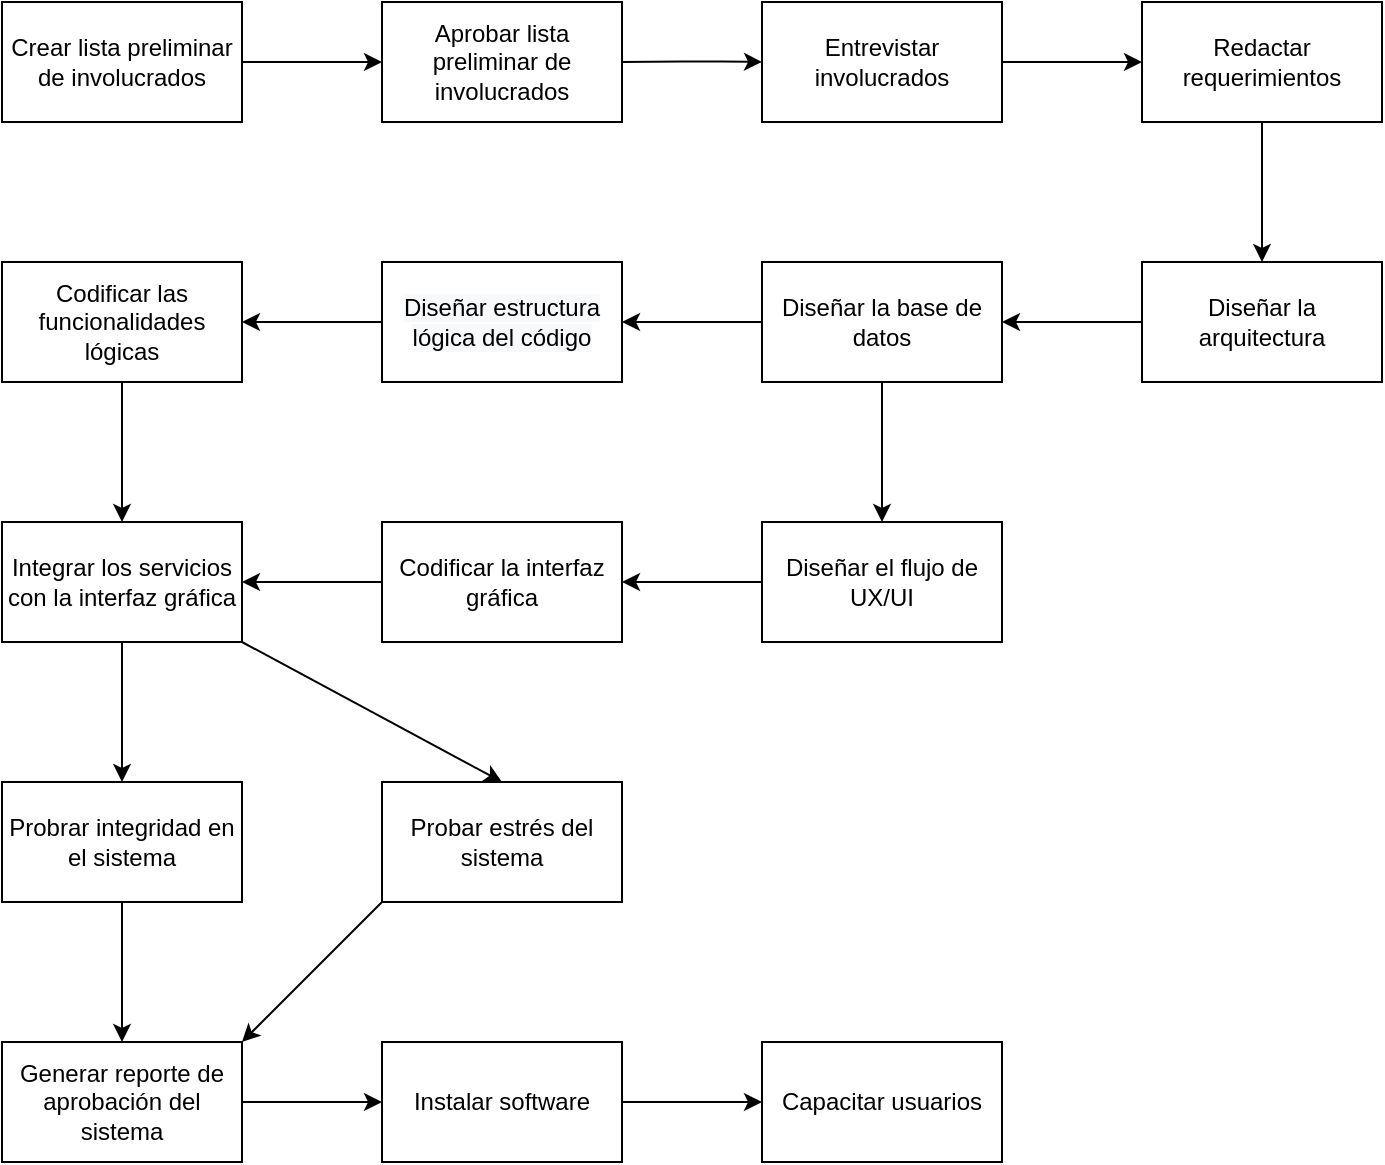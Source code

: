 <mxfile version="14.5.1" type="github">
  <diagram id="Rg3e9slVh4RdcCP7ZYgF" name="Page-1">
    <mxGraphModel dx="1293" dy="622" grid="1" gridSize="10" guides="1" tooltips="1" connect="1" arrows="1" fold="1" page="1" pageScale="1" pageWidth="827" pageHeight="1169" math="0" shadow="0">
      <root>
        <mxCell id="0" />
        <mxCell id="1" parent="0" />
        <mxCell id="PnlgcQSMIC5XuG6z7Pq7-1" value="Crear lista preliminar de involucrados&lt;br&gt;" style="rounded=0;whiteSpace=wrap;html=1;" vertex="1" parent="1">
          <mxGeometry x="40" y="40" width="120" height="60" as="geometry" />
        </mxCell>
        <mxCell id="PnlgcQSMIC5XuG6z7Pq7-2" value="Aprobar lista preliminar de involucrados" style="rounded=0;whiteSpace=wrap;html=1;" vertex="1" parent="1">
          <mxGeometry x="230" y="40" width="120" height="60" as="geometry" />
        </mxCell>
        <mxCell id="PnlgcQSMIC5XuG6z7Pq7-3" value="Entrevistar involucrados" style="rounded=0;whiteSpace=wrap;html=1;" vertex="1" parent="1">
          <mxGeometry x="420" y="40" width="120" height="60" as="geometry" />
        </mxCell>
        <mxCell id="PnlgcQSMIC5XuG6z7Pq7-4" value="Redactar requerimientos" style="rounded=0;whiteSpace=wrap;html=1;" vertex="1" parent="1">
          <mxGeometry x="610" y="40" width="120" height="60" as="geometry" />
        </mxCell>
        <mxCell id="PnlgcQSMIC5XuG6z7Pq7-5" value="" style="endArrow=classic;html=1;exitX=1;exitY=0.5;exitDx=0;exitDy=0;entryX=0;entryY=0.5;entryDx=0;entryDy=0;" edge="1" parent="1" source="PnlgcQSMIC5XuG6z7Pq7-1" target="PnlgcQSMIC5XuG6z7Pq7-2">
          <mxGeometry width="50" height="50" relative="1" as="geometry">
            <mxPoint x="160" y="110" as="sourcePoint" />
            <mxPoint x="210" y="60" as="targetPoint" />
          </mxGeometry>
        </mxCell>
        <mxCell id="PnlgcQSMIC5XuG6z7Pq7-7" value="" style="endArrow=classic;html=1;exitX=1;exitY=0.5;exitDx=0;exitDy=0;entryX=0;entryY=0.5;entryDx=0;entryDy=0;" edge="1" parent="1" source="PnlgcQSMIC5XuG6z7Pq7-2" target="PnlgcQSMIC5XuG6z7Pq7-3">
          <mxGeometry width="50" height="50" relative="1" as="geometry">
            <mxPoint x="350" y="69.66" as="sourcePoint" />
            <mxPoint x="420" y="69.66" as="targetPoint" />
            <Array as="points">
              <mxPoint x="390" y="69.66" />
            </Array>
          </mxGeometry>
        </mxCell>
        <mxCell id="PnlgcQSMIC5XuG6z7Pq7-8" value="" style="endArrow=classic;html=1;exitX=1;exitY=0.5;exitDx=0;exitDy=0;entryX=0;entryY=0.5;entryDx=0;entryDy=0;" edge="1" parent="1" source="PnlgcQSMIC5XuG6z7Pq7-3" target="PnlgcQSMIC5XuG6z7Pq7-4">
          <mxGeometry width="50" height="50" relative="1" as="geometry">
            <mxPoint x="350" y="220" as="sourcePoint" />
            <mxPoint x="400" y="170" as="targetPoint" />
          </mxGeometry>
        </mxCell>
        <mxCell id="PnlgcQSMIC5XuG6z7Pq7-9" value="Diseñar la arquitectura" style="rounded=0;whiteSpace=wrap;html=1;" vertex="1" parent="1">
          <mxGeometry x="610" y="170" width="120" height="60" as="geometry" />
        </mxCell>
        <mxCell id="PnlgcQSMIC5XuG6z7Pq7-10" value="Diseñar la base de datos" style="rounded=0;whiteSpace=wrap;html=1;" vertex="1" parent="1">
          <mxGeometry x="420" y="170" width="120" height="60" as="geometry" />
        </mxCell>
        <mxCell id="PnlgcQSMIC5XuG6z7Pq7-11" value="" style="endArrow=classic;html=1;entryX=0.5;entryY=0;entryDx=0;entryDy=0;exitX=0.5;exitY=1;exitDx=0;exitDy=0;" edge="1" parent="1" source="PnlgcQSMIC5XuG6z7Pq7-4" target="PnlgcQSMIC5XuG6z7Pq7-9">
          <mxGeometry width="50" height="50" relative="1" as="geometry">
            <mxPoint x="490" y="320" as="sourcePoint" />
            <mxPoint x="540" y="270" as="targetPoint" />
          </mxGeometry>
        </mxCell>
        <mxCell id="PnlgcQSMIC5XuG6z7Pq7-12" value="" style="endArrow=classic;html=1;exitX=0;exitY=0.5;exitDx=0;exitDy=0;entryX=1;entryY=0.5;entryDx=0;entryDy=0;" edge="1" parent="1" source="PnlgcQSMIC5XuG6z7Pq7-9" target="PnlgcQSMIC5XuG6z7Pq7-10">
          <mxGeometry width="50" height="50" relative="1" as="geometry">
            <mxPoint x="500" y="340" as="sourcePoint" />
            <mxPoint x="550" y="290" as="targetPoint" />
          </mxGeometry>
        </mxCell>
        <mxCell id="PnlgcQSMIC5XuG6z7Pq7-13" value="&#xa;&#xa;&lt;span style=&quot;color: rgb(0, 0, 0); font-family: helvetica; font-size: 12px; font-style: normal; font-weight: 400; letter-spacing: normal; text-align: center; text-indent: 0px; text-transform: none; word-spacing: 0px; background-color: rgb(248, 249, 250); display: inline; float: none;&quot;&gt;Diseñar estructura lógica del código&lt;/span&gt;&#xa;&#xa;" style="rounded=0;whiteSpace=wrap;html=1;" vertex="1" parent="1">
          <mxGeometry x="230" y="170" width="120" height="60" as="geometry" />
        </mxCell>
        <mxCell id="PnlgcQSMIC5XuG6z7Pq7-14" value="Diseñar el flujo de UX/UI" style="rounded=0;whiteSpace=wrap;html=1;" vertex="1" parent="1">
          <mxGeometry x="420" y="300" width="120" height="60" as="geometry" />
        </mxCell>
        <mxCell id="PnlgcQSMIC5XuG6z7Pq7-15" value="" style="endArrow=classic;html=1;entryX=1;entryY=0.5;entryDx=0;entryDy=0;exitX=0;exitY=0.5;exitDx=0;exitDy=0;" edge="1" parent="1" source="PnlgcQSMIC5XuG6z7Pq7-10" target="PnlgcQSMIC5XuG6z7Pq7-13">
          <mxGeometry width="50" height="50" relative="1" as="geometry">
            <mxPoint x="380" y="280" as="sourcePoint" />
            <mxPoint x="430" y="230" as="targetPoint" />
          </mxGeometry>
        </mxCell>
        <mxCell id="PnlgcQSMIC5XuG6z7Pq7-16" value="" style="endArrow=classic;html=1;exitX=0.5;exitY=1;exitDx=0;exitDy=0;entryX=0.5;entryY=0;entryDx=0;entryDy=0;" edge="1" parent="1" source="PnlgcQSMIC5XuG6z7Pq7-10" target="PnlgcQSMIC5XuG6z7Pq7-14">
          <mxGeometry width="50" height="50" relative="1" as="geometry">
            <mxPoint x="480" y="320" as="sourcePoint" />
            <mxPoint x="530" y="270" as="targetPoint" />
          </mxGeometry>
        </mxCell>
        <mxCell id="PnlgcQSMIC5XuG6z7Pq7-17" value="Codificar las funcionalidades lógicas" style="rounded=0;whiteSpace=wrap;html=1;" vertex="1" parent="1">
          <mxGeometry x="40" y="170" width="120" height="60" as="geometry" />
        </mxCell>
        <mxCell id="PnlgcQSMIC5XuG6z7Pq7-19" value="" style="endArrow=classic;html=1;exitX=0;exitY=0.5;exitDx=0;exitDy=0;entryX=1;entryY=0.5;entryDx=0;entryDy=0;" edge="1" parent="1" source="PnlgcQSMIC5XuG6z7Pq7-13" target="PnlgcQSMIC5XuG6z7Pq7-17">
          <mxGeometry width="50" height="50" relative="1" as="geometry">
            <mxPoint x="220" y="310" as="sourcePoint" />
            <mxPoint x="270" y="260" as="targetPoint" />
          </mxGeometry>
        </mxCell>
        <mxCell id="PnlgcQSMIC5XuG6z7Pq7-20" value="Codificar la interfaz gráfica" style="rounded=0;whiteSpace=wrap;html=1;" vertex="1" parent="1">
          <mxGeometry x="230" y="300" width="120" height="60" as="geometry" />
        </mxCell>
        <mxCell id="PnlgcQSMIC5XuG6z7Pq7-21" value="" style="endArrow=classic;html=1;entryX=1;entryY=0.5;entryDx=0;entryDy=0;exitX=0;exitY=0.5;exitDx=0;exitDy=0;" edge="1" parent="1" source="PnlgcQSMIC5XuG6z7Pq7-14" target="PnlgcQSMIC5XuG6z7Pq7-20">
          <mxGeometry width="50" height="50" relative="1" as="geometry">
            <mxPoint x="370" y="390" as="sourcePoint" />
            <mxPoint x="420" y="340" as="targetPoint" />
          </mxGeometry>
        </mxCell>
        <mxCell id="PnlgcQSMIC5XuG6z7Pq7-22" value="Integrar los servicios con la interfaz gráfica" style="rounded=0;whiteSpace=wrap;html=1;" vertex="1" parent="1">
          <mxGeometry x="40" y="300" width="120" height="60" as="geometry" />
        </mxCell>
        <mxCell id="PnlgcQSMIC5XuG6z7Pq7-23" value="" style="endArrow=classic;html=1;exitX=0.5;exitY=1;exitDx=0;exitDy=0;entryX=0.5;entryY=0;entryDx=0;entryDy=0;" edge="1" parent="1" source="PnlgcQSMIC5XuG6z7Pq7-17" target="PnlgcQSMIC5XuG6z7Pq7-22">
          <mxGeometry width="50" height="50" relative="1" as="geometry">
            <mxPoint x="100" y="320" as="sourcePoint" />
            <mxPoint x="150" y="270" as="targetPoint" />
          </mxGeometry>
        </mxCell>
        <mxCell id="PnlgcQSMIC5XuG6z7Pq7-24" value="" style="endArrow=classic;html=1;entryX=1;entryY=0.5;entryDx=0;entryDy=0;exitX=0;exitY=0.5;exitDx=0;exitDy=0;" edge="1" parent="1" source="PnlgcQSMIC5XuG6z7Pq7-20" target="PnlgcQSMIC5XuG6z7Pq7-22">
          <mxGeometry width="50" height="50" relative="1" as="geometry">
            <mxPoint x="160" y="440" as="sourcePoint" />
            <mxPoint x="210" y="390" as="targetPoint" />
          </mxGeometry>
        </mxCell>
        <mxCell id="PnlgcQSMIC5XuG6z7Pq7-25" value="Probrar integridad en el sistema&lt;br&gt;" style="rounded=0;whiteSpace=wrap;html=1;" vertex="1" parent="1">
          <mxGeometry x="40" y="430" width="120" height="60" as="geometry" />
        </mxCell>
        <mxCell id="PnlgcQSMIC5XuG6z7Pq7-26" value="Probar estrés del sistema" style="rounded=0;whiteSpace=wrap;html=1;" vertex="1" parent="1">
          <mxGeometry x="230" y="430" width="120" height="60" as="geometry" />
        </mxCell>
        <mxCell id="PnlgcQSMIC5XuG6z7Pq7-27" value="" style="endArrow=classic;html=1;exitX=0.5;exitY=1;exitDx=0;exitDy=0;entryX=0.5;entryY=0;entryDx=0;entryDy=0;" edge="1" parent="1" source="PnlgcQSMIC5XuG6z7Pq7-22" target="PnlgcQSMIC5XuG6z7Pq7-25">
          <mxGeometry width="50" height="50" relative="1" as="geometry">
            <mxPoint x="110" y="430" as="sourcePoint" />
            <mxPoint x="160" y="380" as="targetPoint" />
          </mxGeometry>
        </mxCell>
        <mxCell id="PnlgcQSMIC5XuG6z7Pq7-28" value="" style="endArrow=classic;html=1;exitX=1;exitY=1;exitDx=0;exitDy=0;entryX=0.5;entryY=0;entryDx=0;entryDy=0;" edge="1" parent="1" source="PnlgcQSMIC5XuG6z7Pq7-22" target="PnlgcQSMIC5XuG6z7Pq7-26">
          <mxGeometry width="50" height="50" relative="1" as="geometry">
            <mxPoint x="170" y="440" as="sourcePoint" />
            <mxPoint x="220" y="390" as="targetPoint" />
          </mxGeometry>
        </mxCell>
        <mxCell id="PnlgcQSMIC5XuG6z7Pq7-29" value="Generar reporte de aprobación del sistema" style="rounded=0;whiteSpace=wrap;html=1;" vertex="1" parent="1">
          <mxGeometry x="40" y="560" width="120" height="60" as="geometry" />
        </mxCell>
        <mxCell id="PnlgcQSMIC5XuG6z7Pq7-30" value="" style="endArrow=classic;html=1;entryX=0.5;entryY=0;entryDx=0;entryDy=0;exitX=0.5;exitY=1;exitDx=0;exitDy=0;" edge="1" parent="1" source="PnlgcQSMIC5XuG6z7Pq7-25" target="PnlgcQSMIC5XuG6z7Pq7-29">
          <mxGeometry width="50" height="50" relative="1" as="geometry">
            <mxPoint x="220" y="570" as="sourcePoint" />
            <mxPoint x="270" y="520" as="targetPoint" />
          </mxGeometry>
        </mxCell>
        <mxCell id="PnlgcQSMIC5XuG6z7Pq7-31" value="" style="endArrow=classic;html=1;exitX=0;exitY=1;exitDx=0;exitDy=0;entryX=1;entryY=0;entryDx=0;entryDy=0;" edge="1" parent="1" source="PnlgcQSMIC5XuG6z7Pq7-26" target="PnlgcQSMIC5XuG6z7Pq7-29">
          <mxGeometry width="50" height="50" relative="1" as="geometry">
            <mxPoint x="220" y="570" as="sourcePoint" />
            <mxPoint x="270" y="520" as="targetPoint" />
          </mxGeometry>
        </mxCell>
        <mxCell id="PnlgcQSMIC5XuG6z7Pq7-32" value="Instalar software" style="rounded=0;whiteSpace=wrap;html=1;" vertex="1" parent="1">
          <mxGeometry x="230" y="560" width="120" height="60" as="geometry" />
        </mxCell>
        <mxCell id="PnlgcQSMIC5XuG6z7Pq7-33" value="" style="endArrow=classic;html=1;" edge="1" parent="1" source="PnlgcQSMIC5XuG6z7Pq7-29">
          <mxGeometry width="50" height="50" relative="1" as="geometry">
            <mxPoint x="180" y="640" as="sourcePoint" />
            <mxPoint x="230" y="590" as="targetPoint" />
          </mxGeometry>
        </mxCell>
        <mxCell id="PnlgcQSMIC5XuG6z7Pq7-34" value="Capacitar usuarios" style="rounded=0;whiteSpace=wrap;html=1;" vertex="1" parent="1">
          <mxGeometry x="420" y="560" width="120" height="60" as="geometry" />
        </mxCell>
        <mxCell id="PnlgcQSMIC5XuG6z7Pq7-35" value="" style="endArrow=classic;html=1;exitX=1;exitY=0.5;exitDx=0;exitDy=0;entryX=0;entryY=0.5;entryDx=0;entryDy=0;" edge="1" parent="1" source="PnlgcQSMIC5XuG6z7Pq7-32" target="PnlgcQSMIC5XuG6z7Pq7-34">
          <mxGeometry width="50" height="50" relative="1" as="geometry">
            <mxPoint x="350" y="710" as="sourcePoint" />
            <mxPoint x="400" y="660" as="targetPoint" />
          </mxGeometry>
        </mxCell>
      </root>
    </mxGraphModel>
  </diagram>
</mxfile>
